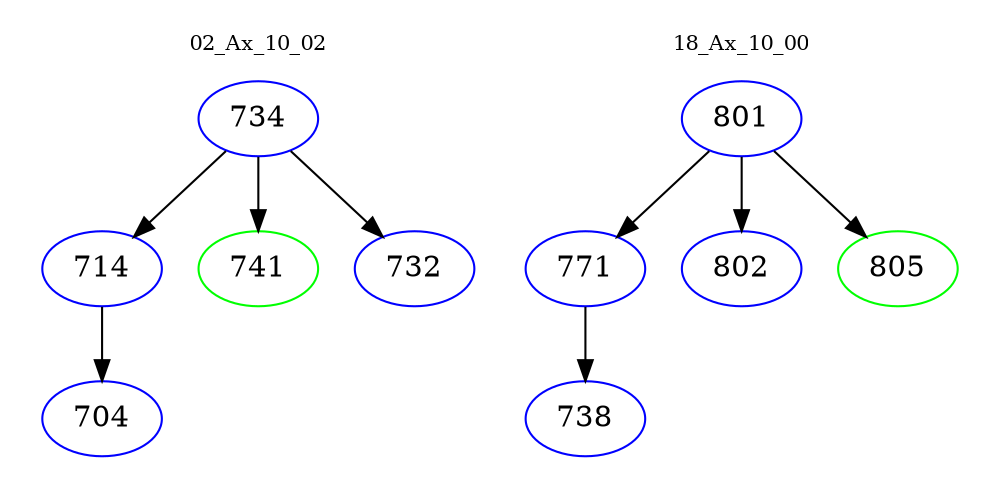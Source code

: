 digraph{
subgraph cluster_0 {
color = white
label = "02_Ax_10_02";
fontsize=10;
T0_734 [label="734", color="blue"]
T0_734 -> T0_714 [color="black"]
T0_714 [label="714", color="blue"]
T0_714 -> T0_704 [color="black"]
T0_704 [label="704", color="blue"]
T0_734 -> T0_741 [color="black"]
T0_741 [label="741", color="green"]
T0_734 -> T0_732 [color="black"]
T0_732 [label="732", color="blue"]
}
subgraph cluster_1 {
color = white
label = "18_Ax_10_00";
fontsize=10;
T1_801 [label="801", color="blue"]
T1_801 -> T1_771 [color="black"]
T1_771 [label="771", color="blue"]
T1_771 -> T1_738 [color="black"]
T1_738 [label="738", color="blue"]
T1_801 -> T1_802 [color="black"]
T1_802 [label="802", color="blue"]
T1_801 -> T1_805 [color="black"]
T1_805 [label="805", color="green"]
}
}
